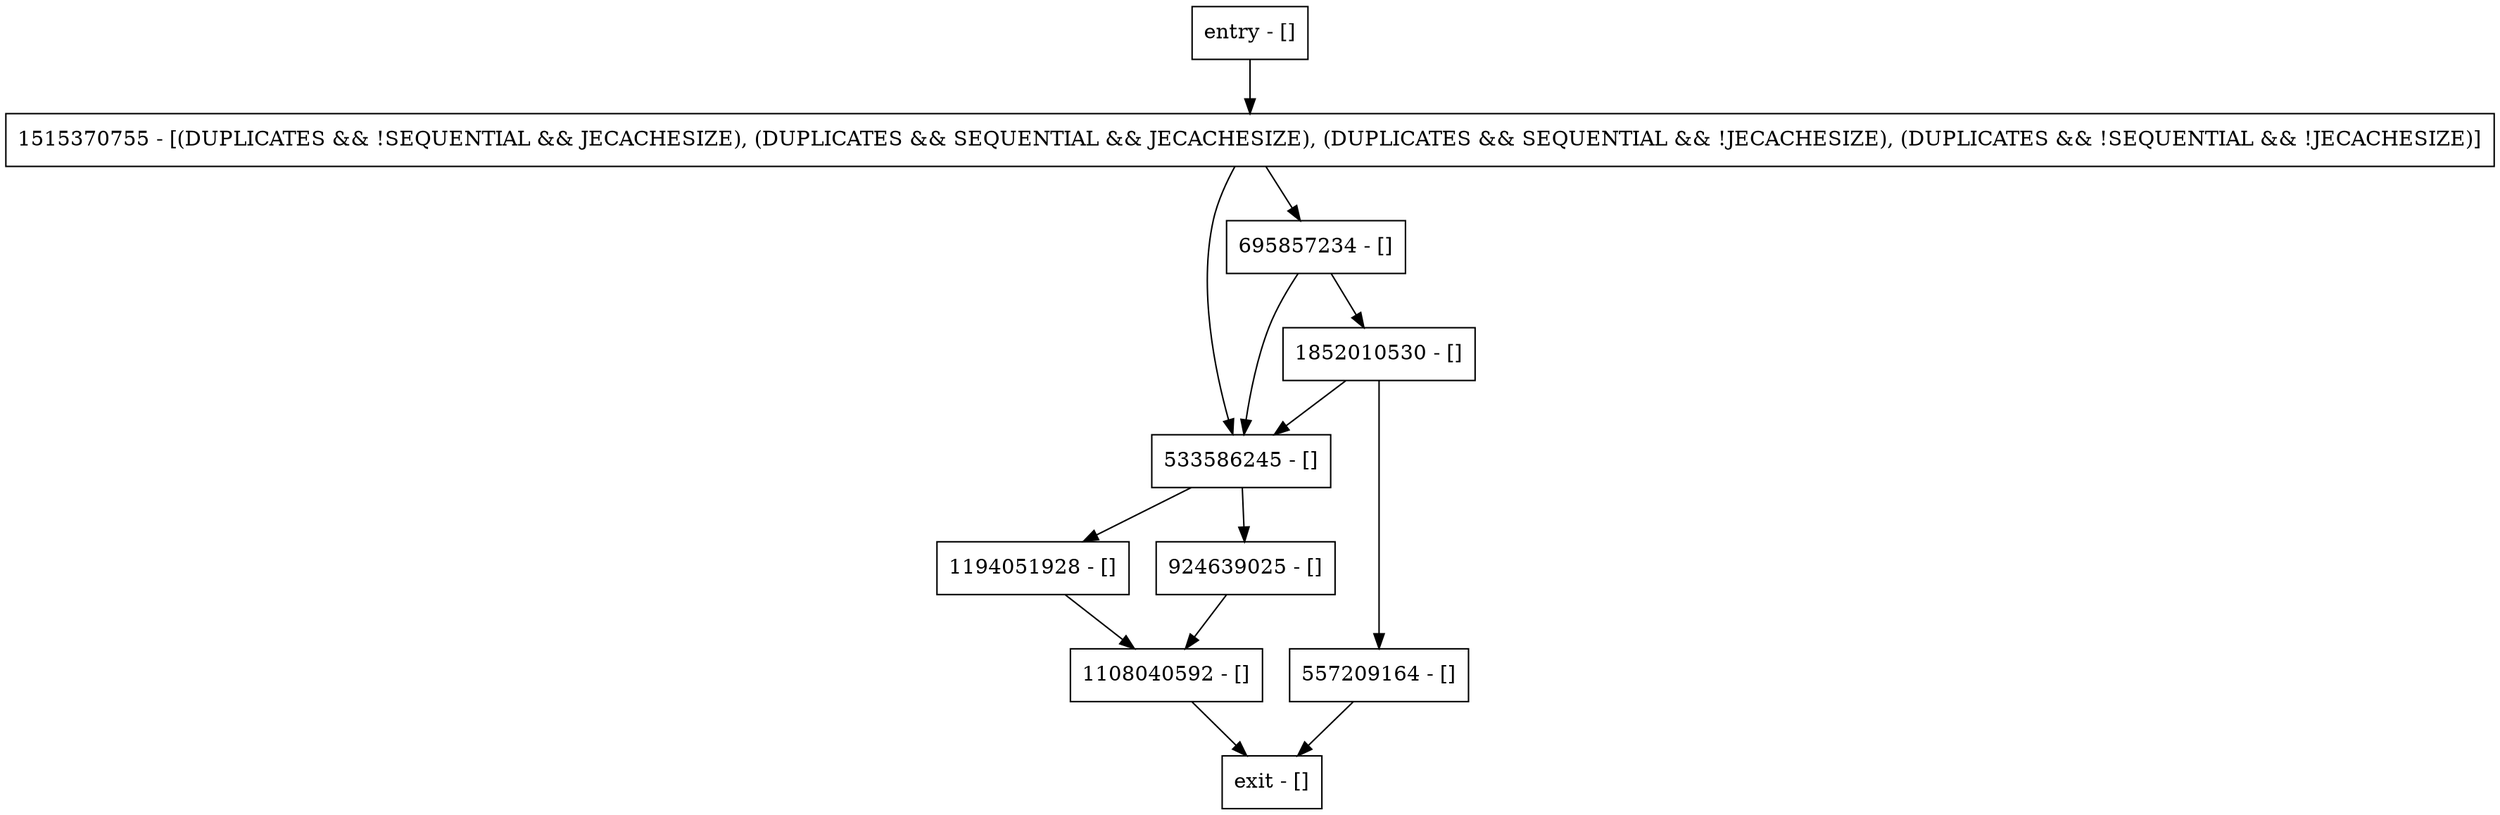 digraph isBINDelta {
node [shape=record];
entry [label="entry - []"];
exit [label="exit - []"];
1515370755 [label="1515370755 - [(DUPLICATES && !SEQUENTIAL && JECACHESIZE), (DUPLICATES && SEQUENTIAL && JECACHESIZE), (DUPLICATES && SEQUENTIAL && !JECACHESIZE), (DUPLICATES && !SEQUENTIAL && !JECACHESIZE)]"];
533586245 [label="533586245 - []"];
1108040592 [label="1108040592 - []"];
1194051928 [label="1194051928 - []"];
924639025 [label="924639025 - []"];
1852010530 [label="1852010530 - []"];
557209164 [label="557209164 - []"];
695857234 [label="695857234 - []"];
entry;
exit;
entry -> 1515370755;
1515370755 -> 533586245;
1515370755 -> 695857234;
533586245 -> 1194051928;
533586245 -> 924639025;
1108040592 -> exit;
1194051928 -> 1108040592;
924639025 -> 1108040592;
1852010530 -> 533586245;
1852010530 -> 557209164;
557209164 -> exit;
695857234 -> 533586245;
695857234 -> 1852010530;
}
